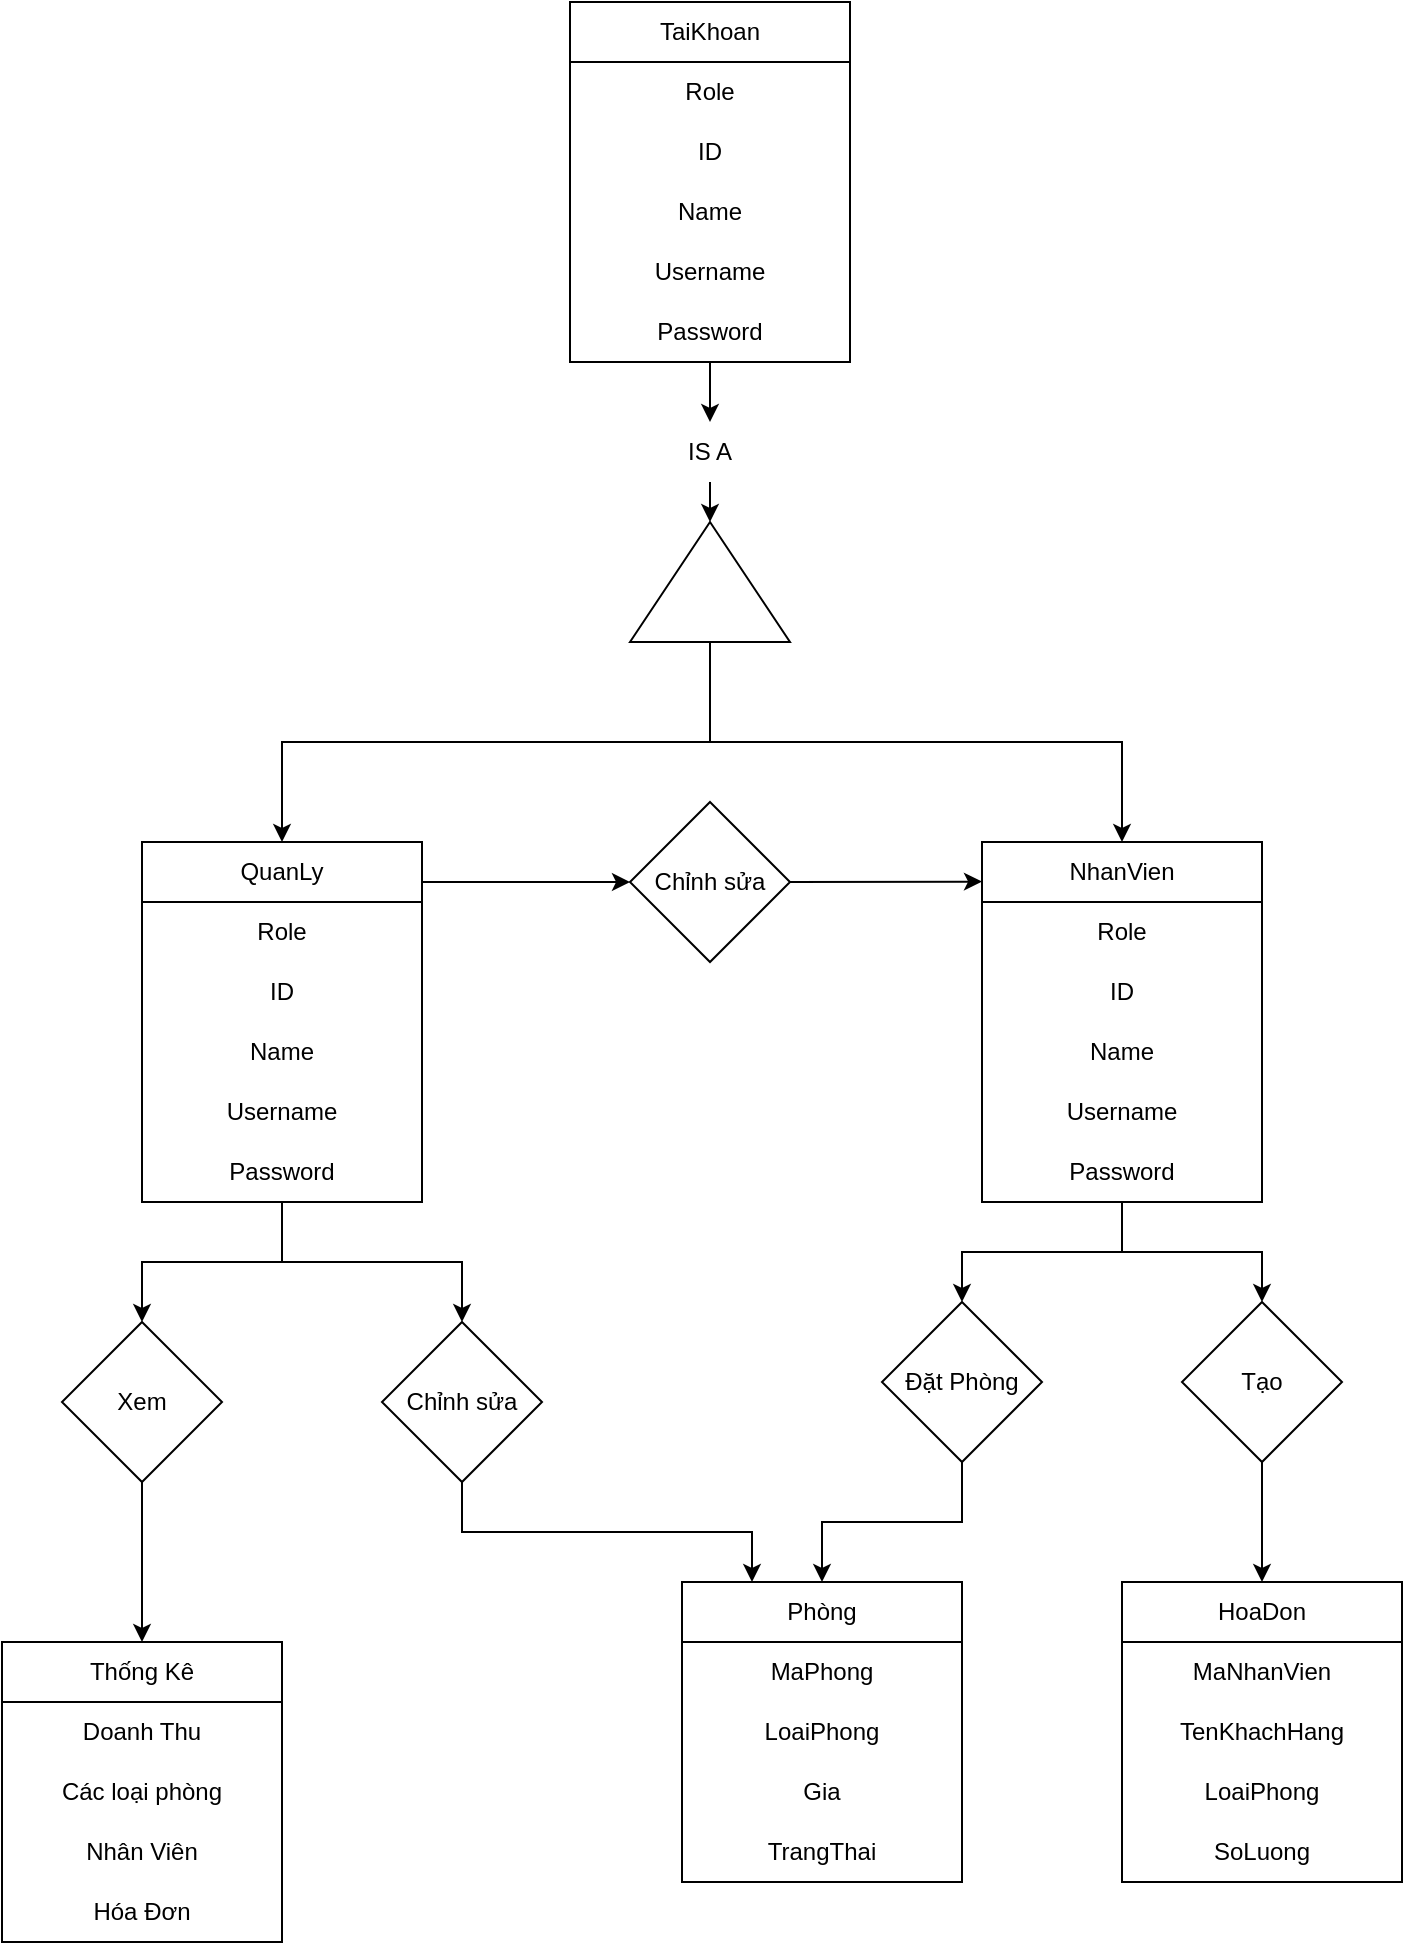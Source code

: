 <mxfile version="26.0.15">
  <diagram name="Page-1" id="wi3W-LMSdzFaW4Vzno39">
    <mxGraphModel dx="750" dy="514" grid="1" gridSize="10" guides="1" tooltips="1" connect="1" arrows="1" fold="1" page="1" pageScale="1" pageWidth="827" pageHeight="1169" math="0" shadow="0">
      <root>
        <mxCell id="0" />
        <mxCell id="1" parent="0" />
        <mxCell id="_v3N4EKz5t05gE-7GVQa-2" value="TaiKhoan" style="swimlane;fontStyle=0;childLayout=stackLayout;horizontal=1;startSize=30;horizontalStack=0;resizeParent=1;resizeParentMax=0;resizeLast=0;collapsible=1;marginBottom=0;whiteSpace=wrap;html=1;align=center;" parent="1" vertex="1">
          <mxGeometry x="344" y="10" width="140" height="180" as="geometry" />
        </mxCell>
        <mxCell id="_v3N4EKz5t05gE-7GVQa-3" value="Role" style="text;strokeColor=none;fillColor=none;align=center;verticalAlign=middle;spacingLeft=4;spacingRight=4;overflow=hidden;points=[[0,0.5],[1,0.5]];portConstraint=eastwest;rotatable=0;whiteSpace=wrap;html=1;" parent="_v3N4EKz5t05gE-7GVQa-2" vertex="1">
          <mxGeometry y="30" width="140" height="30" as="geometry" />
        </mxCell>
        <mxCell id="_v3N4EKz5t05gE-7GVQa-4" value="ID" style="text;strokeColor=none;fillColor=none;align=center;verticalAlign=middle;spacingLeft=4;spacingRight=4;overflow=hidden;points=[[0,0.5],[1,0.5]];portConstraint=eastwest;rotatable=0;whiteSpace=wrap;html=1;" parent="_v3N4EKz5t05gE-7GVQa-2" vertex="1">
          <mxGeometry y="60" width="140" height="30" as="geometry" />
        </mxCell>
        <mxCell id="_v3N4EKz5t05gE-7GVQa-5" value="Name" style="text;strokeColor=none;fillColor=none;align=center;verticalAlign=middle;spacingLeft=4;spacingRight=4;overflow=hidden;points=[[0,0.5],[1,0.5]];portConstraint=eastwest;rotatable=0;whiteSpace=wrap;html=1;" parent="_v3N4EKz5t05gE-7GVQa-2" vertex="1">
          <mxGeometry y="90" width="140" height="30" as="geometry" />
        </mxCell>
        <mxCell id="_v3N4EKz5t05gE-7GVQa-7" value="Username" style="text;html=1;align=center;verticalAlign=middle;whiteSpace=wrap;rounded=0;" parent="_v3N4EKz5t05gE-7GVQa-2" vertex="1">
          <mxGeometry y="120" width="140" height="30" as="geometry" />
        </mxCell>
        <mxCell id="_v3N4EKz5t05gE-7GVQa-8" value="Password" style="text;html=1;align=center;verticalAlign=middle;whiteSpace=wrap;rounded=0;" parent="_v3N4EKz5t05gE-7GVQa-2" vertex="1">
          <mxGeometry y="150" width="140" height="30" as="geometry" />
        </mxCell>
        <mxCell id="_v3N4EKz5t05gE-7GVQa-47" style="edgeStyle=orthogonalEdgeStyle;rounded=0;orthogonalLoop=1;jettySize=auto;html=1;exitX=0.5;exitY=1;exitDx=0;exitDy=0;entryX=1;entryY=0.5;entryDx=0;entryDy=0;align=center;" parent="1" source="_v3N4EKz5t05gE-7GVQa-9" target="_v3N4EKz5t05gE-7GVQa-11" edge="1">
          <mxGeometry relative="1" as="geometry" />
        </mxCell>
        <mxCell id="_v3N4EKz5t05gE-7GVQa-9" value="IS A" style="text;html=1;align=center;verticalAlign=middle;whiteSpace=wrap;rounded=0;" parent="1" vertex="1">
          <mxGeometry x="384" y="220" width="60" height="30" as="geometry" />
        </mxCell>
        <mxCell id="_v3N4EKz5t05gE-7GVQa-51" style="edgeStyle=orthogonalEdgeStyle;rounded=0;orthogonalLoop=1;jettySize=auto;html=1;exitX=0;exitY=0.5;exitDx=0;exitDy=0;entryX=0.5;entryY=0;entryDx=0;entryDy=0;align=center;" parent="1" source="_v3N4EKz5t05gE-7GVQa-11" target="_v3N4EKz5t05gE-7GVQa-12" edge="1">
          <mxGeometry relative="1" as="geometry" />
        </mxCell>
        <mxCell id="_v3N4EKz5t05gE-7GVQa-52" style="edgeStyle=orthogonalEdgeStyle;rounded=0;orthogonalLoop=1;jettySize=auto;html=1;exitX=0;exitY=0.5;exitDx=0;exitDy=0;entryX=0.5;entryY=0;entryDx=0;entryDy=0;align=center;" parent="1" source="_v3N4EKz5t05gE-7GVQa-11" target="_v3N4EKz5t05gE-7GVQa-16" edge="1">
          <mxGeometry relative="1" as="geometry" />
        </mxCell>
        <mxCell id="_v3N4EKz5t05gE-7GVQa-11" value="" style="triangle;whiteSpace=wrap;html=1;rotation=-90;align=center;" parent="1" vertex="1">
          <mxGeometry x="384" y="260" width="60" height="80" as="geometry" />
        </mxCell>
        <mxCell id="_v3N4EKz5t05gE-7GVQa-12" value="QuanLy" style="swimlane;fontStyle=0;childLayout=stackLayout;horizontal=1;startSize=30;horizontalStack=0;resizeParent=1;resizeParentMax=0;resizeLast=0;collapsible=1;marginBottom=0;whiteSpace=wrap;html=1;align=center;" parent="1" vertex="1">
          <mxGeometry x="130" y="430" width="140" height="180" as="geometry" />
        </mxCell>
        <mxCell id="_v3N4EKz5t05gE-7GVQa-13" value="Role" style="text;strokeColor=none;fillColor=none;align=center;verticalAlign=middle;spacingLeft=4;spacingRight=4;overflow=hidden;points=[[0,0.5],[1,0.5]];portConstraint=eastwest;rotatable=0;whiteSpace=wrap;html=1;" parent="_v3N4EKz5t05gE-7GVQa-12" vertex="1">
          <mxGeometry y="30" width="140" height="30" as="geometry" />
        </mxCell>
        <mxCell id="_v3N4EKz5t05gE-7GVQa-14" value="ID" style="text;strokeColor=none;fillColor=none;align=center;verticalAlign=middle;spacingLeft=4;spacingRight=4;overflow=hidden;points=[[0,0.5],[1,0.5]];portConstraint=eastwest;rotatable=0;whiteSpace=wrap;html=1;" parent="_v3N4EKz5t05gE-7GVQa-12" vertex="1">
          <mxGeometry y="60" width="140" height="30" as="geometry" />
        </mxCell>
        <mxCell id="_v3N4EKz5t05gE-7GVQa-15" value="Name" style="text;strokeColor=none;fillColor=none;align=center;verticalAlign=middle;spacingLeft=4;spacingRight=4;overflow=hidden;points=[[0,0.5],[1,0.5]];portConstraint=eastwest;rotatable=0;whiteSpace=wrap;html=1;" parent="_v3N4EKz5t05gE-7GVQa-12" vertex="1">
          <mxGeometry y="90" width="140" height="30" as="geometry" />
        </mxCell>
        <mxCell id="_v3N4EKz5t05gE-7GVQa-33" value="Username" style="text;html=1;align=center;verticalAlign=middle;whiteSpace=wrap;rounded=0;" parent="_v3N4EKz5t05gE-7GVQa-12" vertex="1">
          <mxGeometry y="120" width="140" height="30" as="geometry" />
        </mxCell>
        <mxCell id="_v3N4EKz5t05gE-7GVQa-34" value="Password" style="text;html=1;align=center;verticalAlign=middle;whiteSpace=wrap;rounded=0;" parent="_v3N4EKz5t05gE-7GVQa-12" vertex="1">
          <mxGeometry y="150" width="140" height="30" as="geometry" />
        </mxCell>
        <mxCell id="_v3N4EKz5t05gE-7GVQa-16" value="NhanVien" style="swimlane;fontStyle=0;childLayout=stackLayout;horizontal=1;startSize=30;horizontalStack=0;resizeParent=1;resizeParentMax=0;resizeLast=0;collapsible=1;marginBottom=0;whiteSpace=wrap;html=1;align=center;" parent="1" vertex="1">
          <mxGeometry x="550" y="430" width="140" height="180" as="geometry" />
        </mxCell>
        <mxCell id="_v3N4EKz5t05gE-7GVQa-17" value="Role" style="text;strokeColor=none;fillColor=none;align=center;verticalAlign=middle;spacingLeft=4;spacingRight=4;overflow=hidden;points=[[0,0.5],[1,0.5]];portConstraint=eastwest;rotatable=0;whiteSpace=wrap;html=1;" parent="_v3N4EKz5t05gE-7GVQa-16" vertex="1">
          <mxGeometry y="30" width="140" height="30" as="geometry" />
        </mxCell>
        <mxCell id="_v3N4EKz5t05gE-7GVQa-18" value="ID" style="text;strokeColor=none;fillColor=none;align=center;verticalAlign=middle;spacingLeft=4;spacingRight=4;overflow=hidden;points=[[0,0.5],[1,0.5]];portConstraint=eastwest;rotatable=0;whiteSpace=wrap;html=1;" parent="_v3N4EKz5t05gE-7GVQa-16" vertex="1">
          <mxGeometry y="60" width="140" height="30" as="geometry" />
        </mxCell>
        <mxCell id="_v3N4EKz5t05gE-7GVQa-19" value="Name" style="text;strokeColor=none;fillColor=none;align=center;verticalAlign=middle;spacingLeft=4;spacingRight=4;overflow=hidden;points=[[0,0.5],[1,0.5]];portConstraint=eastwest;rotatable=0;whiteSpace=wrap;html=1;" parent="_v3N4EKz5t05gE-7GVQa-16" vertex="1">
          <mxGeometry y="90" width="140" height="30" as="geometry" />
        </mxCell>
        <mxCell id="_v3N4EKz5t05gE-7GVQa-36" value="Username" style="text;html=1;align=center;verticalAlign=middle;whiteSpace=wrap;rounded=0;" parent="_v3N4EKz5t05gE-7GVQa-16" vertex="1">
          <mxGeometry y="120" width="140" height="30" as="geometry" />
        </mxCell>
        <mxCell id="_v3N4EKz5t05gE-7GVQa-37" value="Password" style="text;html=1;align=center;verticalAlign=middle;whiteSpace=wrap;rounded=0;" parent="_v3N4EKz5t05gE-7GVQa-16" vertex="1">
          <mxGeometry y="150" width="140" height="30" as="geometry" />
        </mxCell>
        <mxCell id="_v3N4EKz5t05gE-7GVQa-21" value="Phòng" style="swimlane;fontStyle=0;childLayout=stackLayout;horizontal=1;startSize=30;horizontalStack=0;resizeParent=1;resizeParentMax=0;resizeLast=0;collapsible=1;marginBottom=0;whiteSpace=wrap;html=1;align=center;" parent="1" vertex="1">
          <mxGeometry x="400" y="800" width="140" height="150" as="geometry" />
        </mxCell>
        <mxCell id="_v3N4EKz5t05gE-7GVQa-22" value="MaPhong" style="text;strokeColor=none;fillColor=none;align=center;verticalAlign=middle;spacingLeft=4;spacingRight=4;overflow=hidden;points=[[0,0.5],[1,0.5]];portConstraint=eastwest;rotatable=0;whiteSpace=wrap;html=1;" parent="_v3N4EKz5t05gE-7GVQa-21" vertex="1">
          <mxGeometry y="30" width="140" height="30" as="geometry" />
        </mxCell>
        <mxCell id="_v3N4EKz5t05gE-7GVQa-23" value="LoaiPhong" style="text;strokeColor=none;fillColor=none;align=center;verticalAlign=middle;spacingLeft=4;spacingRight=4;overflow=hidden;points=[[0,0.5],[1,0.5]];portConstraint=eastwest;rotatable=0;whiteSpace=wrap;html=1;" parent="_v3N4EKz5t05gE-7GVQa-21" vertex="1">
          <mxGeometry y="60" width="140" height="30" as="geometry" />
        </mxCell>
        <mxCell id="_v3N4EKz5t05gE-7GVQa-41" value="Gia" style="text;html=1;align=center;verticalAlign=middle;whiteSpace=wrap;rounded=0;" parent="_v3N4EKz5t05gE-7GVQa-21" vertex="1">
          <mxGeometry y="90" width="140" height="30" as="geometry" />
        </mxCell>
        <mxCell id="_v3N4EKz5t05gE-7GVQa-42" value="TrangThai" style="text;html=1;align=center;verticalAlign=middle;whiteSpace=wrap;rounded=0;" parent="_v3N4EKz5t05gE-7GVQa-21" vertex="1">
          <mxGeometry y="120" width="140" height="30" as="geometry" />
        </mxCell>
        <mxCell id="_v3N4EKz5t05gE-7GVQa-25" value="HoaDon" style="swimlane;fontStyle=0;childLayout=stackLayout;horizontal=1;startSize=30;horizontalStack=0;resizeParent=1;resizeParentMax=0;resizeLast=0;collapsible=1;marginBottom=0;whiteSpace=wrap;html=1;align=center;" parent="1" vertex="1">
          <mxGeometry x="620" y="800" width="140" height="150" as="geometry" />
        </mxCell>
        <mxCell id="_v3N4EKz5t05gE-7GVQa-26" value="MaNhanVien" style="text;strokeColor=none;fillColor=none;align=center;verticalAlign=middle;spacingLeft=4;spacingRight=4;overflow=hidden;points=[[0,0.5],[1,0.5]];portConstraint=eastwest;rotatable=0;whiteSpace=wrap;html=1;" parent="_v3N4EKz5t05gE-7GVQa-25" vertex="1">
          <mxGeometry y="30" width="140" height="30" as="geometry" />
        </mxCell>
        <mxCell id="_v3N4EKz5t05gE-7GVQa-27" value="TenKhachHang" style="text;strokeColor=none;fillColor=none;align=center;verticalAlign=middle;spacingLeft=4;spacingRight=4;overflow=hidden;points=[[0,0.5],[1,0.5]];portConstraint=eastwest;rotatable=0;whiteSpace=wrap;html=1;" parent="_v3N4EKz5t05gE-7GVQa-25" vertex="1">
          <mxGeometry y="60" width="140" height="30" as="geometry" />
        </mxCell>
        <mxCell id="_v3N4EKz5t05gE-7GVQa-28" value="LoaiPhong" style="text;strokeColor=none;fillColor=none;align=center;verticalAlign=middle;spacingLeft=4;spacingRight=4;overflow=hidden;points=[[0,0.5],[1,0.5]];portConstraint=eastwest;rotatable=0;whiteSpace=wrap;html=1;" parent="_v3N4EKz5t05gE-7GVQa-25" vertex="1">
          <mxGeometry y="90" width="140" height="30" as="geometry" />
        </mxCell>
        <mxCell id="_v3N4EKz5t05gE-7GVQa-39" value="SoLuong" style="text;html=1;align=center;verticalAlign=middle;whiteSpace=wrap;rounded=0;" parent="_v3N4EKz5t05gE-7GVQa-25" vertex="1">
          <mxGeometry y="120" width="140" height="30" as="geometry" />
        </mxCell>
        <mxCell id="_v3N4EKz5t05gE-7GVQa-43" style="edgeStyle=orthogonalEdgeStyle;rounded=0;orthogonalLoop=1;jettySize=auto;html=1;exitX=0.5;exitY=1;exitDx=0;exitDy=0;entryX=0.5;entryY=0;entryDx=0;entryDy=0;align=center;" parent="1" source="_v3N4EKz5t05gE-7GVQa-44" target="_v3N4EKz5t05gE-7GVQa-21" edge="1">
          <mxGeometry relative="1" as="geometry" />
        </mxCell>
        <mxCell id="_v3N4EKz5t05gE-7GVQa-45" value="" style="edgeStyle=orthogonalEdgeStyle;rounded=0;orthogonalLoop=1;jettySize=auto;html=1;exitX=0.5;exitY=1;exitDx=0;exitDy=0;entryX=0.5;entryY=0;entryDx=0;entryDy=0;align=center;" parent="1" source="_v3N4EKz5t05gE-7GVQa-37" target="_v3N4EKz5t05gE-7GVQa-44" edge="1">
          <mxGeometry relative="1" as="geometry">
            <mxPoint x="610" y="540" as="sourcePoint" />
            <mxPoint x="470" y="730" as="targetPoint" />
          </mxGeometry>
        </mxCell>
        <mxCell id="_v3N4EKz5t05gE-7GVQa-44" value="Đặt Phòng" style="rhombus;whiteSpace=wrap;html=1;align=center;" parent="1" vertex="1">
          <mxGeometry x="500" y="660" width="80" height="80" as="geometry" />
        </mxCell>
        <mxCell id="_v3N4EKz5t05gE-7GVQa-46" style="edgeStyle=orthogonalEdgeStyle;rounded=0;orthogonalLoop=1;jettySize=auto;html=1;exitX=0.5;exitY=1;exitDx=0;exitDy=0;entryX=0.5;entryY=0;entryDx=0;entryDy=0;align=center;" parent="1" source="_v3N4EKz5t05gE-7GVQa-8" target="_v3N4EKz5t05gE-7GVQa-9" edge="1">
          <mxGeometry relative="1" as="geometry" />
        </mxCell>
        <mxCell id="_v3N4EKz5t05gE-7GVQa-53" style="edgeStyle=orthogonalEdgeStyle;rounded=0;orthogonalLoop=1;jettySize=auto;html=1;exitX=0.5;exitY=1;exitDx=0;exitDy=0;entryX=0.5;entryY=0;entryDx=0;entryDy=0;align=center;" parent="1" source="_v3N4EKz5t05gE-7GVQa-54" target="_v3N4EKz5t05gE-7GVQa-25" edge="1">
          <mxGeometry relative="1" as="geometry" />
        </mxCell>
        <mxCell id="_v3N4EKz5t05gE-7GVQa-55" value="" style="edgeStyle=orthogonalEdgeStyle;rounded=0;orthogonalLoop=1;jettySize=auto;html=1;exitX=0.5;exitY=1;exitDx=0;exitDy=0;entryX=0.5;entryY=0;entryDx=0;entryDy=0;align=center;" parent="1" source="_v3N4EKz5t05gE-7GVQa-37" target="_v3N4EKz5t05gE-7GVQa-54" edge="1">
          <mxGeometry relative="1" as="geometry">
            <mxPoint x="610" y="580" as="sourcePoint" />
            <mxPoint x="690" y="800" as="targetPoint" />
          </mxGeometry>
        </mxCell>
        <mxCell id="_v3N4EKz5t05gE-7GVQa-54" value="Tạo" style="rhombus;whiteSpace=wrap;html=1;align=center;" parent="1" vertex="1">
          <mxGeometry x="650" y="660" width="80" height="80" as="geometry" />
        </mxCell>
        <mxCell id="_v3N4EKz5t05gE-7GVQa-57" value="Thống Kê" style="swimlane;fontStyle=0;childLayout=stackLayout;horizontal=1;startSize=30;horizontalStack=0;resizeParent=1;resizeParentMax=0;resizeLast=0;collapsible=1;marginBottom=0;whiteSpace=wrap;html=1;align=center;" parent="1" vertex="1">
          <mxGeometry x="60" y="830" width="140" height="150" as="geometry" />
        </mxCell>
        <mxCell id="_v3N4EKz5t05gE-7GVQa-58" value="Doanh Thu" style="text;strokeColor=none;fillColor=none;align=center;verticalAlign=middle;spacingLeft=4;spacingRight=4;overflow=hidden;points=[[0,0.5],[1,0.5]];portConstraint=eastwest;rotatable=0;whiteSpace=wrap;html=1;" parent="_v3N4EKz5t05gE-7GVQa-57" vertex="1">
          <mxGeometry y="30" width="140" height="30" as="geometry" />
        </mxCell>
        <mxCell id="_v3N4EKz5t05gE-7GVQa-59" value="Các loại phòng" style="text;strokeColor=none;fillColor=none;align=center;verticalAlign=middle;spacingLeft=4;spacingRight=4;overflow=hidden;points=[[0,0.5],[1,0.5]];portConstraint=eastwest;rotatable=0;whiteSpace=wrap;html=1;" parent="_v3N4EKz5t05gE-7GVQa-57" vertex="1">
          <mxGeometry y="60" width="140" height="30" as="geometry" />
        </mxCell>
        <mxCell id="_v3N4EKz5t05gE-7GVQa-60" value="Nhân Viên" style="text;strokeColor=none;fillColor=none;align=center;verticalAlign=middle;spacingLeft=4;spacingRight=4;overflow=hidden;points=[[0,0.5],[1,0.5]];portConstraint=eastwest;rotatable=0;whiteSpace=wrap;html=1;" parent="_v3N4EKz5t05gE-7GVQa-57" vertex="1">
          <mxGeometry y="90" width="140" height="30" as="geometry" />
        </mxCell>
        <mxCell id="xe5G1_r4ZFEVdU40ayG8-1" value="Hóa Đơn" style="text;html=1;align=center;verticalAlign=middle;whiteSpace=wrap;rounded=0;" vertex="1" parent="_v3N4EKz5t05gE-7GVQa-57">
          <mxGeometry y="120" width="140" height="30" as="geometry" />
        </mxCell>
        <mxCell id="_v3N4EKz5t05gE-7GVQa-61" style="edgeStyle=orthogonalEdgeStyle;rounded=0;orthogonalLoop=1;jettySize=auto;html=1;exitX=0.5;exitY=1;exitDx=0;exitDy=0;entryX=0.5;entryY=0;entryDx=0;entryDy=0;align=center;" parent="1" source="_v3N4EKz5t05gE-7GVQa-62" target="_v3N4EKz5t05gE-7GVQa-57" edge="1">
          <mxGeometry relative="1" as="geometry" />
        </mxCell>
        <mxCell id="_v3N4EKz5t05gE-7GVQa-63" value="" style="edgeStyle=orthogonalEdgeStyle;rounded=0;orthogonalLoop=1;jettySize=auto;html=1;exitX=0.5;exitY=1;exitDx=0;exitDy=0;entryX=0.5;entryY=0;entryDx=0;entryDy=0;align=center;" parent="1" source="_v3N4EKz5t05gE-7GVQa-34" target="_v3N4EKz5t05gE-7GVQa-62" edge="1">
          <mxGeometry relative="1" as="geometry">
            <mxPoint x="200" y="580" as="sourcePoint" />
            <mxPoint x="200" y="740" as="targetPoint" />
          </mxGeometry>
        </mxCell>
        <mxCell id="_v3N4EKz5t05gE-7GVQa-62" value="Xem" style="rhombus;whiteSpace=wrap;html=1;align=center;" parent="1" vertex="1">
          <mxGeometry x="90" y="670" width="80" height="80" as="geometry" />
        </mxCell>
        <mxCell id="_v3N4EKz5t05gE-7GVQa-72" style="edgeStyle=orthogonalEdgeStyle;rounded=0;orthogonalLoop=1;jettySize=auto;html=1;exitX=1;exitY=0.5;exitDx=0;exitDy=0;entryX=0;entryY=0.11;entryDx=0;entryDy=0;entryPerimeter=0;align=center;" parent="1" source="_v3N4EKz5t05gE-7GVQa-73" target="_v3N4EKz5t05gE-7GVQa-16" edge="1">
          <mxGeometry relative="1" as="geometry">
            <mxPoint x="454.0" y="430" as="sourcePoint" />
            <mxPoint x="550" y="455" as="targetPoint" />
            <Array as="points">
              <mxPoint x="550" y="450" />
            </Array>
          </mxGeometry>
        </mxCell>
        <mxCell id="_v3N4EKz5t05gE-7GVQa-73" value="Chỉnh sửa" style="rhombus;whiteSpace=wrap;html=1;align=center;" parent="1" vertex="1">
          <mxGeometry x="374" y="410" width="80" height="80" as="geometry" />
        </mxCell>
        <mxCell id="_v3N4EKz5t05gE-7GVQa-75" value="" style="edgeStyle=orthogonalEdgeStyle;rounded=0;orthogonalLoop=1;jettySize=auto;html=1;exitX=1;exitY=0.5;exitDx=0;exitDy=0;entryX=0;entryY=0.5;entryDx=0;entryDy=0;align=center;" parent="1" source="_v3N4EKz5t05gE-7GVQa-13" target="_v3N4EKz5t05gE-7GVQa-73" edge="1">
          <mxGeometry relative="1" as="geometry">
            <mxPoint x="270" y="475" as="sourcePoint" />
            <mxPoint x="374" y="450" as="targetPoint" />
            <Array as="points">
              <mxPoint x="270" y="450" />
            </Array>
          </mxGeometry>
        </mxCell>
        <mxCell id="_v3N4EKz5t05gE-7GVQa-76" style="edgeStyle=orthogonalEdgeStyle;rounded=0;orthogonalLoop=1;jettySize=auto;html=1;exitX=0.5;exitY=1;exitDx=0;exitDy=0;entryX=0.25;entryY=0;entryDx=0;entryDy=0;align=center;" parent="1" source="_v3N4EKz5t05gE-7GVQa-77" target="_v3N4EKz5t05gE-7GVQa-21" edge="1">
          <mxGeometry relative="1" as="geometry" />
        </mxCell>
        <mxCell id="_v3N4EKz5t05gE-7GVQa-78" value="" style="edgeStyle=orthogonalEdgeStyle;rounded=0;orthogonalLoop=1;jettySize=auto;html=1;exitX=0.5;exitY=1;exitDx=0;exitDy=0;entryX=0.5;entryY=0;entryDx=0;entryDy=0;align=center;" parent="1" source="_v3N4EKz5t05gE-7GVQa-34" target="_v3N4EKz5t05gE-7GVQa-77" edge="1">
          <mxGeometry relative="1" as="geometry">
            <mxPoint x="200" y="610" as="sourcePoint" />
            <mxPoint x="435" y="800" as="targetPoint" />
          </mxGeometry>
        </mxCell>
        <mxCell id="_v3N4EKz5t05gE-7GVQa-77" value="Chỉnh sửa" style="rhombus;whiteSpace=wrap;html=1;align=center;" parent="1" vertex="1">
          <mxGeometry x="250" y="670" width="80" height="80" as="geometry" />
        </mxCell>
      </root>
    </mxGraphModel>
  </diagram>
</mxfile>
